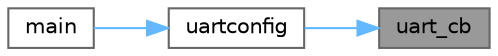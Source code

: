 digraph "uart_cb"
{
 // LATEX_PDF_SIZE
  bgcolor="transparent";
  edge [fontname=Helvetica,fontsize=10,labelfontname=Helvetica,labelfontsize=10];
  node [fontname=Helvetica,fontsize=10,shape=box,height=0.2,width=0.4];
  rankdir="RL";
  Node1 [label="uart_cb",height=0.2,width=0.4,color="gray40", fillcolor="grey60", style="filled", fontcolor="black",tooltip="UART callback function. UART callback implementation Note that callback functions are executed in the..."];
  Node1 -> Node2 [dir="back",color="steelblue1",style="solid"];
  Node2 [label="uartconfig",height=0.2,width=0.4,color="grey40", fillcolor="white", style="filled",URL="$uart_8c.html#a82f74a66ec2ad62cc101abfb4fc4b7a8",tooltip="Configures the UART."];
  Node2 -> Node3 [dir="back",color="steelblue1",style="solid"];
  Node3 [label="main",height=0.2,width=0.4,color="grey40", fillcolor="white", style="filled",URL="$main_8c.html#a6288eba0f8e8ad3ab1544ad731eb7667",tooltip="Configures threads, pins and UART."];
}
